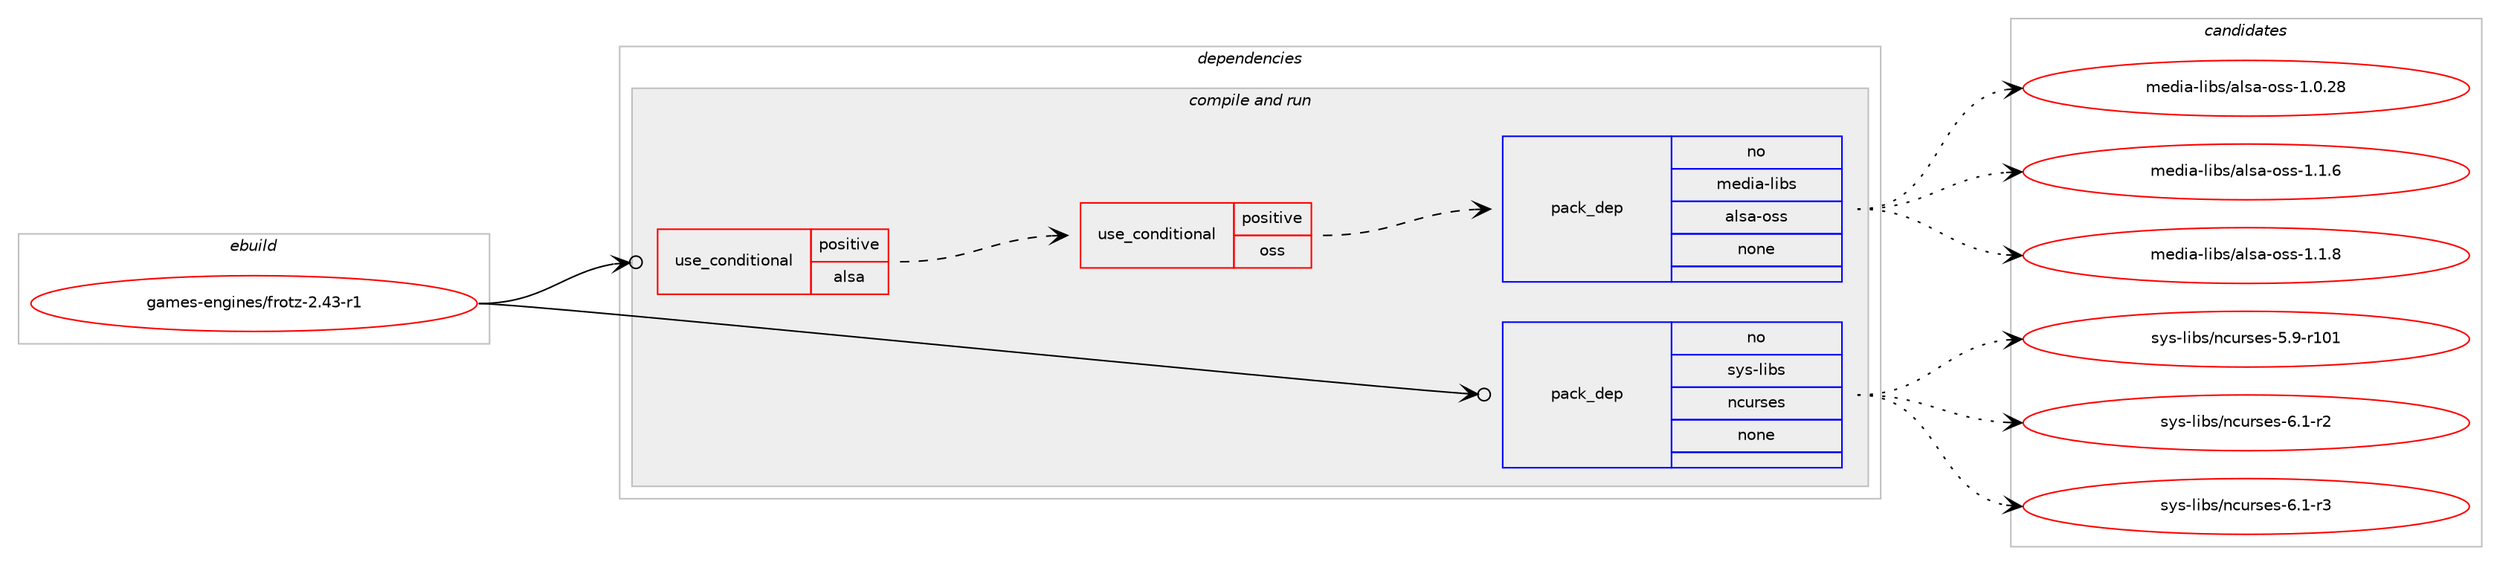 digraph prolog {

# *************
# Graph options
# *************

newrank=true;
concentrate=true;
compound=true;
graph [rankdir=LR,fontname=Helvetica,fontsize=10,ranksep=1.5];#, ranksep=2.5, nodesep=0.2];
edge  [arrowhead=vee];
node  [fontname=Helvetica,fontsize=10];

# **********
# The ebuild
# **********

subgraph cluster_leftcol {
color=gray;
rank=same;
label=<<i>ebuild</i>>;
id [label="games-engines/frotz-2.43-r1", color=red, width=4, href="../games-engines/frotz-2.43-r1.svg"];
}

# ****************
# The dependencies
# ****************

subgraph cluster_midcol {
color=gray;
label=<<i>dependencies</i>>;
subgraph cluster_compile {
fillcolor="#eeeeee";
style=filled;
label=<<i>compile</i>>;
}
subgraph cluster_compileandrun {
fillcolor="#eeeeee";
style=filled;
label=<<i>compile and run</i>>;
subgraph cond426414 {
dependency1556512 [label=<<TABLE BORDER="0" CELLBORDER="1" CELLSPACING="0" CELLPADDING="4"><TR><TD ROWSPAN="3" CELLPADDING="10">use_conditional</TD></TR><TR><TD>positive</TD></TR><TR><TD>alsa</TD></TR></TABLE>>, shape=none, color=red];
subgraph cond426415 {
dependency1556513 [label=<<TABLE BORDER="0" CELLBORDER="1" CELLSPACING="0" CELLPADDING="4"><TR><TD ROWSPAN="3" CELLPADDING="10">use_conditional</TD></TR><TR><TD>positive</TD></TR><TR><TD>oss</TD></TR></TABLE>>, shape=none, color=red];
subgraph pack1106237 {
dependency1556514 [label=<<TABLE BORDER="0" CELLBORDER="1" CELLSPACING="0" CELLPADDING="4" WIDTH="220"><TR><TD ROWSPAN="6" CELLPADDING="30">pack_dep</TD></TR><TR><TD WIDTH="110">no</TD></TR><TR><TD>media-libs</TD></TR><TR><TD>alsa-oss</TD></TR><TR><TD>none</TD></TR><TR><TD></TD></TR></TABLE>>, shape=none, color=blue];
}
dependency1556513:e -> dependency1556514:w [weight=20,style="dashed",arrowhead="vee"];
}
dependency1556512:e -> dependency1556513:w [weight=20,style="dashed",arrowhead="vee"];
}
id:e -> dependency1556512:w [weight=20,style="solid",arrowhead="odotvee"];
subgraph pack1106238 {
dependency1556515 [label=<<TABLE BORDER="0" CELLBORDER="1" CELLSPACING="0" CELLPADDING="4" WIDTH="220"><TR><TD ROWSPAN="6" CELLPADDING="30">pack_dep</TD></TR><TR><TD WIDTH="110">no</TD></TR><TR><TD>sys-libs</TD></TR><TR><TD>ncurses</TD></TR><TR><TD>none</TD></TR><TR><TD></TD></TR></TABLE>>, shape=none, color=blue];
}
id:e -> dependency1556515:w [weight=20,style="solid",arrowhead="odotvee"];
}
subgraph cluster_run {
fillcolor="#eeeeee";
style=filled;
label=<<i>run</i>>;
}
}

# **************
# The candidates
# **************

subgraph cluster_choices {
rank=same;
color=gray;
label=<<i>candidates</i>>;

subgraph choice1106237 {
color=black;
nodesep=1;
choice1091011001059745108105981154797108115974511111511545494648465056 [label="media-libs/alsa-oss-1.0.28", color=red, width=4,href="../media-libs/alsa-oss-1.0.28.svg"];
choice10910110010597451081059811547971081159745111115115454946494654 [label="media-libs/alsa-oss-1.1.6", color=red, width=4,href="../media-libs/alsa-oss-1.1.6.svg"];
choice10910110010597451081059811547971081159745111115115454946494656 [label="media-libs/alsa-oss-1.1.8", color=red, width=4,href="../media-libs/alsa-oss-1.1.8.svg"];
dependency1556514:e -> choice1091011001059745108105981154797108115974511111511545494648465056:w [style=dotted,weight="100"];
dependency1556514:e -> choice10910110010597451081059811547971081159745111115115454946494654:w [style=dotted,weight="100"];
dependency1556514:e -> choice10910110010597451081059811547971081159745111115115454946494656:w [style=dotted,weight="100"];
}
subgraph choice1106238 {
color=black;
nodesep=1;
choice115121115451081059811547110991171141151011154553465745114494849 [label="sys-libs/ncurses-5.9-r101", color=red, width=4,href="../sys-libs/ncurses-5.9-r101.svg"];
choice11512111545108105981154711099117114115101115455446494511450 [label="sys-libs/ncurses-6.1-r2", color=red, width=4,href="../sys-libs/ncurses-6.1-r2.svg"];
choice11512111545108105981154711099117114115101115455446494511451 [label="sys-libs/ncurses-6.1-r3", color=red, width=4,href="../sys-libs/ncurses-6.1-r3.svg"];
dependency1556515:e -> choice115121115451081059811547110991171141151011154553465745114494849:w [style=dotted,weight="100"];
dependency1556515:e -> choice11512111545108105981154711099117114115101115455446494511450:w [style=dotted,weight="100"];
dependency1556515:e -> choice11512111545108105981154711099117114115101115455446494511451:w [style=dotted,weight="100"];
}
}

}
